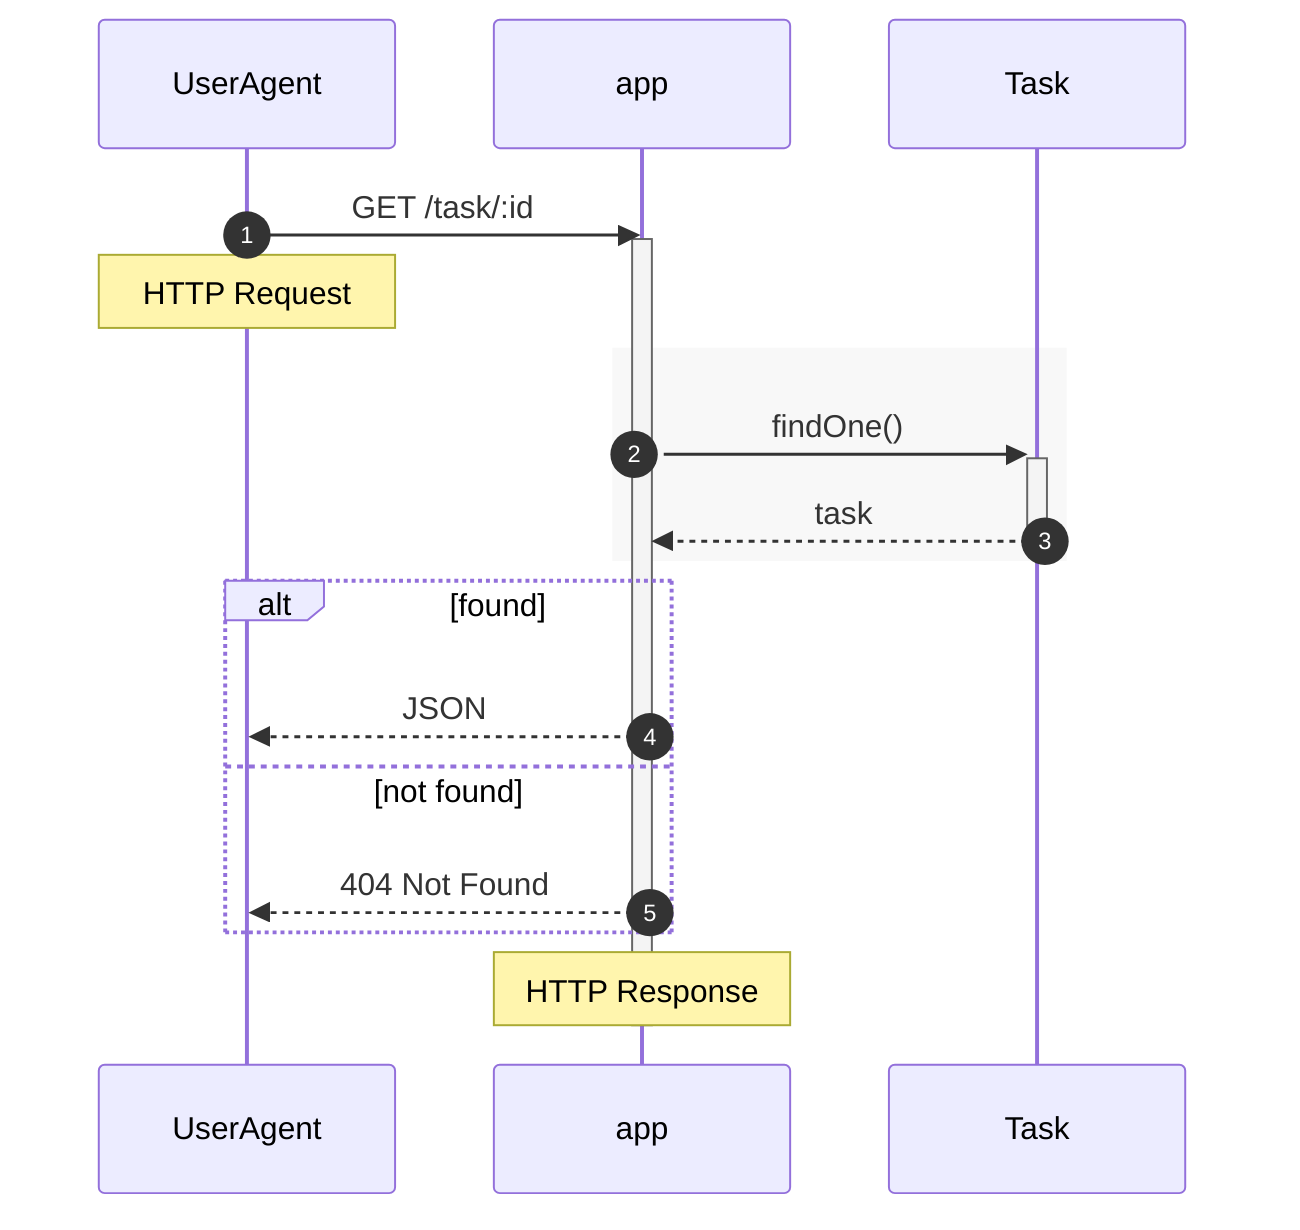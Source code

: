 sequenceDiagram
  autoNumber

  participant UserAgent
  participant app

  UserAgent ->> app: GET /task/:id
  activate app
    Note over UserAgent : HTTP Request
    rect rgb(248,248,248)
      app ->> +Task: findOne()
      Task -->> -app: task
    end
    alt found
      app -->> UserAgent : JSON
    else not found
      app -->> UserAgent : 404 Not Found
    end
  Note over app : HTTP Response
  deactivate app